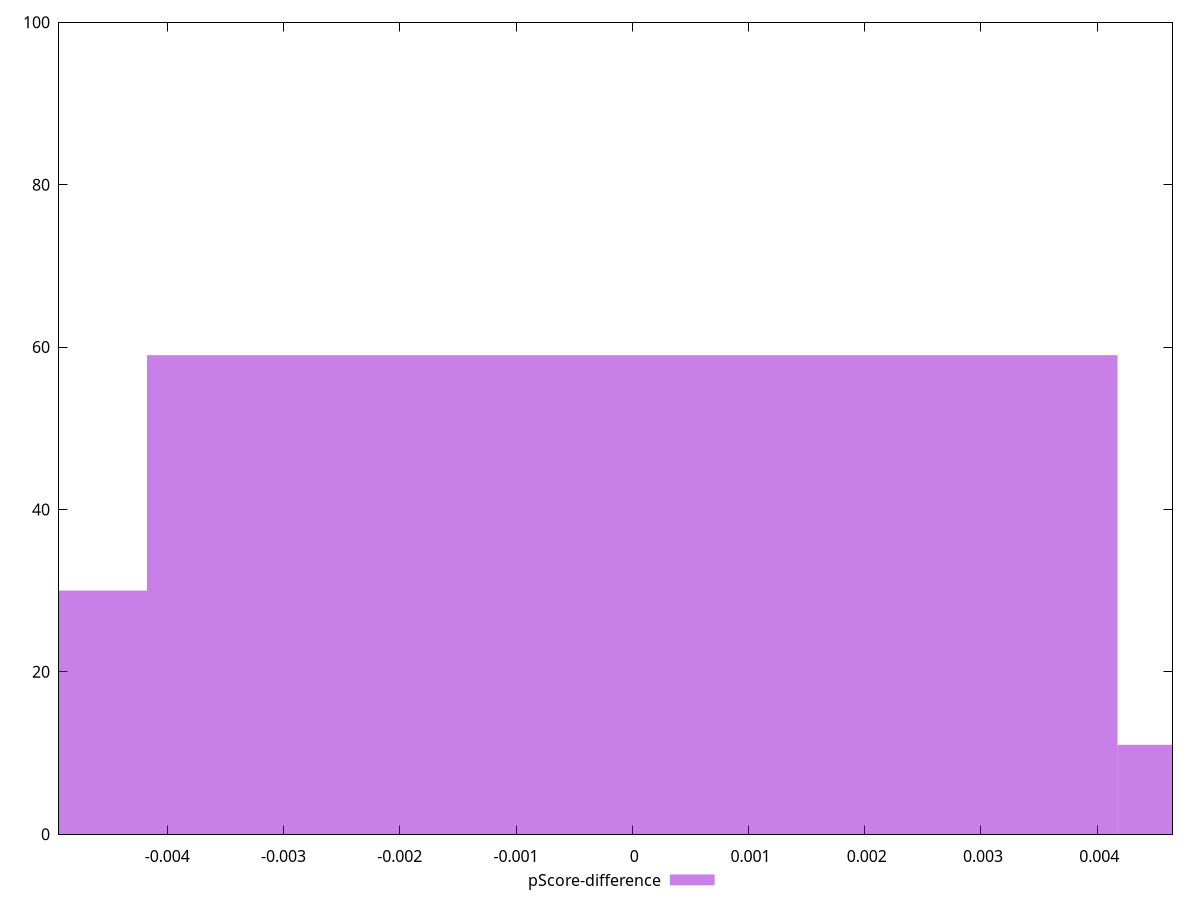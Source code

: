 reset

$pScoreDifference <<EOF
0 59
-0.00835019357297416 30
0.00835019357297416 11
EOF

set key outside below
set boxwidth 0.00835019357297416
set xrange [-0.004931822957321863:0.004648231415178894]
set yrange [0:100]
set trange [0:100]
set style fill transparent solid 0.5 noborder
set terminal svg size 640, 490 enhanced background rgb 'white'
set output "report_00016_2021-02-10T13-31-48.338Z/max-potential-fid/samples/pages+cached+noadtech+nomedia+nocss/pScore-difference/histogram.svg"

plot $pScoreDifference title "pScore-difference" with boxes

reset
